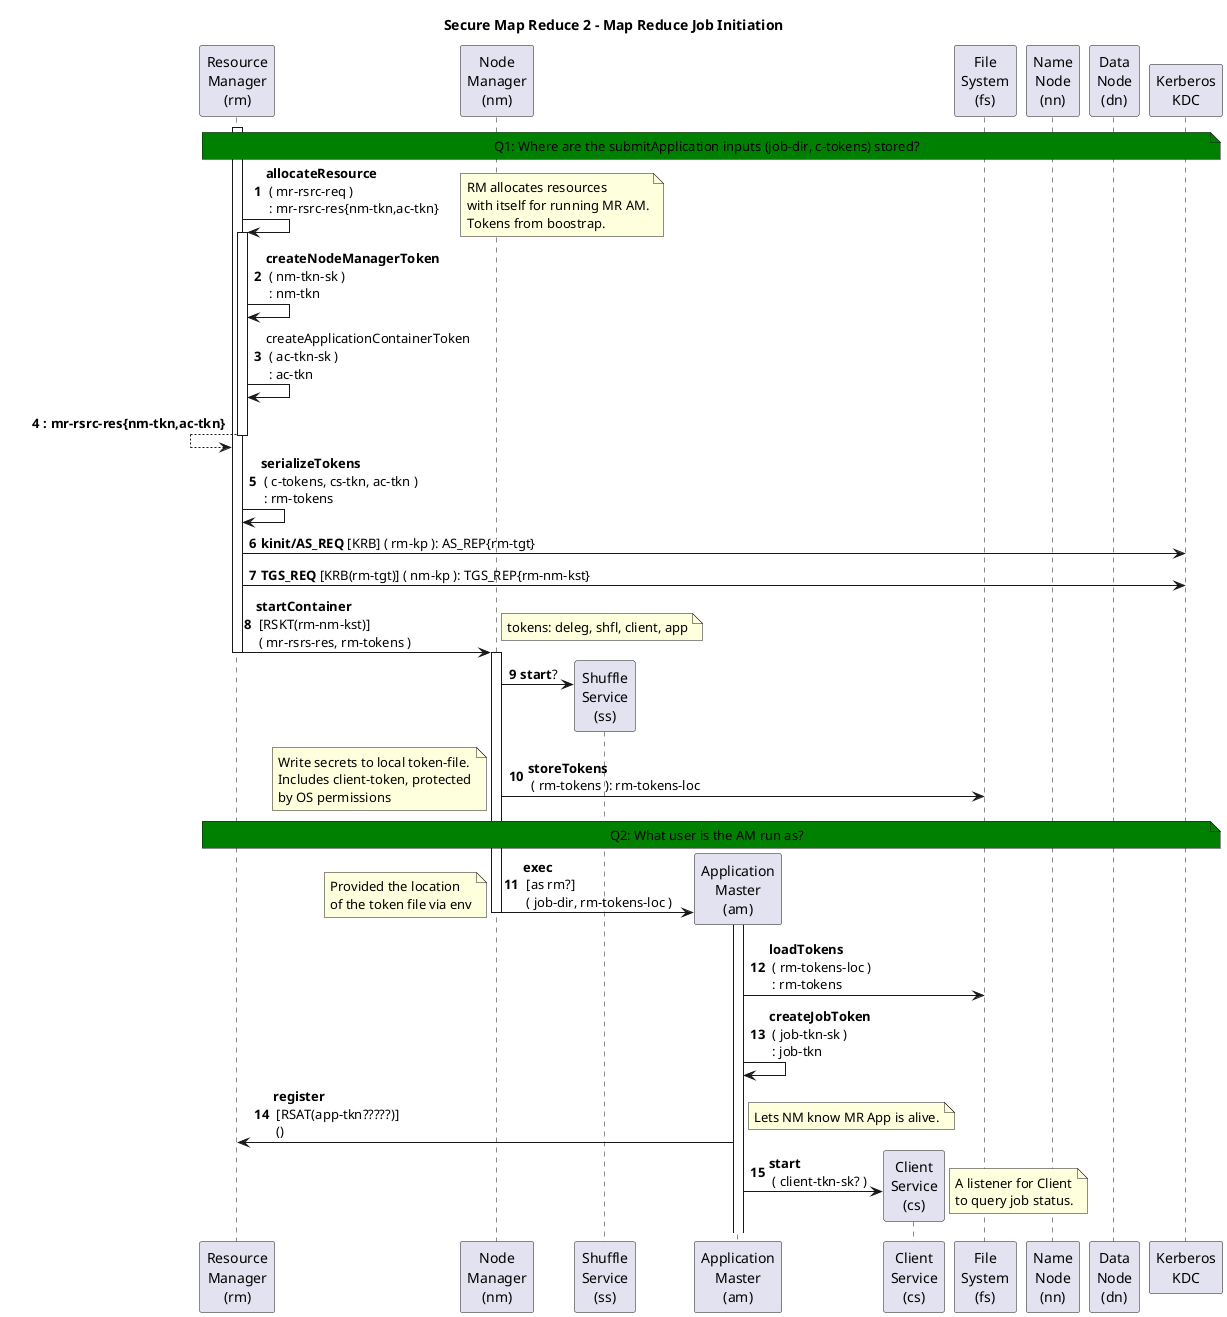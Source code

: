 @startuml
title Secure Map Reduce 2 - Map Reduce Job Initiation
autonumber
'hide footbox

'participant "Client\n(c)" as C
participant "Resource\nManager\n(rm)" as RM
'participant "History\nServer\n(hs)" as HS
participant "Node\nManager\n(nm)" as NM
participant "Shuffle\nService\n(ss)" as SS
participant "Application\nMaster\n(am)" as AM
participant "Client\nService\n(cs)" as CS
'participant "Application\nContainer\n(ac)" as AC #red
'participant "Task\n(t)" as T #orange
participant "File\nSystem\n(fs)" as FS
participant "Name\nNode\n(nn)" as NN
participant "Data\nNode\n(dn)" as DN
participant "Kerberos\nKDC" as KDC

  'note over RM,DN #green: QUESTION ?

note over RM,KDC #green: Q1: Where are the submitApplication inputs (job-dir, c-tokens) stored?

 activate RM
'1
RM->RM: <b>allocateResource\n ( mr-rsrc-req )\n : mr-rsrc-res{nm-tkn,ac-tkn}
  note right: RM allocates resources\nwith itself for running MR AM.\nTokens from boostrap.

  activate RM

'2
RM->RM: <b>createNodeManagerToken\n ( nm-tkn-sk )\n : nm-tkn

'3
RM->RM: createApplicationContainerToken\n ( ac-tkn-sk )\n : ac-tkn

'4
RM<--RM: <b>: mr-rsrc-res{nm-tkn,ac-tkn}

  deactivate RM

'5
RM->RM: <b>serializeTokens\n ( c-tokens, cs-tkn, ac-tkn )\n : rm-tokens

'6
RM->KDC: <b>kinit/AS_REQ</b> [KRB] ( rm-kp ): AS_REP{rm-tgt}

'7
RM->KDC: <b>TGS_REQ</b> [KRB(rm-tgt)] ( nm-kp ): TGS_REP{rm-nm-kst}

'8
RM->NM: <b>startContainer\n [RSKT(rm-nm-kst)]\n ( mr-rsrs-res, rm-tokens )
  note right: tokens: deleg, shfl, client, app

  deactivate RM
  activate NM

'9
  create SS
NM->SS: <b>start</b>?

'10
NM->FS: <b>storeTokens\n ( rm-tokens ): rm-tokens-loc
  note left: Write secrets to local token-file.\nIncludes client-token, protected\nby OS permissions
  create AM

note over RM,KDC #green: Q2: What user is the AM run as?

'11
NM->AM: <b>exec\n [as rm?]\n ( job-dir, rm-tokens-loc )
  activate AM
  note left: Provided the location\nof the token file via env

  deactivate NM

'12
AM->FS: <b>loadTokens\n ( rm-tokens-loc )\n : rm-tokens

'13
AM->AM: <b>createJobToken\n ( job-tkn-sk )\n : job-tkn

'14
AM->RM: <b>register\n [RSAT(app-tkn?????)]\n ()
  note right: Lets NM know MR App is alive.

'15
  create CS
AM->CS: <b>start</b>\n ( client-tkn-sk? )
  note right: A listener for Client\nto query job status.

'AM uses the app token provided in the token file.
'This token file has user-only read perms.
'The AM then starts and RPC listener (client-service) for the client to talk to the client-app
'client-service is protected by the client-secret
'job-client polls RM and finds it running
'job-client switches to polling client-service for status
'MR app creates the JobToken

@enduml